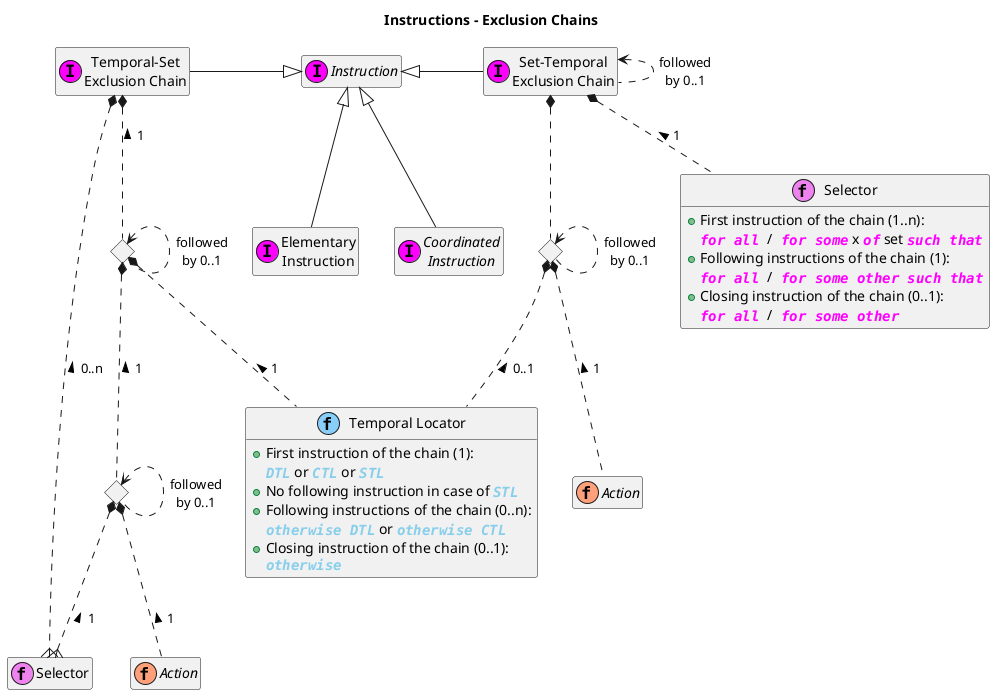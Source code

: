 @startuml
'header FORM-L Meta-Model
title "Instructions - Exclusion Chains"
'footer Page 22
hide empty members

abstract class Instruction  << (I, Magenta) >>
class "Elementary\nInstruction" as eInstruction  << (I, Magenta) >>
class "Temporal-Set\nExclusion Chain" as TSChain  << (I, Magenta) >>
class "Set-Temporal\nExclusion Chain" as STChain  << (I, Magenta) >>
abstract class "Coordinated\nInstruction" as Coordination  << (I, Magenta) >>

Instruction <|-- eInstruction
Instruction <|-- Coordination
Instruction <|-left- TSChain
Instruction <|-right- STChain

' Temporal-Set Exclusion Chain
diamond Tsa
class "Temporal Locator" as When << (f, LightSkyBlue) >>
diamond SA
abstract class "Action" as WhatTS  << (f, LightSalmon) >>
class "Selector" as WhoTS << (f, Violet) >>
class "Selector" as WhoST << (f, Violet) >>

TSChain *..{ WhoTS : < 0..n
TSChain *.. Tsa : < 1
Tsa *.. When : < 1
Tsa *.. SA : < 1 
Tsa <.. Tsa : followed\nby 0..1
SA *..{ WhoTS : < 1
SA *.. WhatTS : < 1
SA <.. SA : followed\nby 0..1

' Set-Temporal Exclusion Chain
'class "Selector" as WhoST << (f, Violet) >>
diamond TA
class "Temporal Locator" as When << (f, LightSkyBlue) >>
abstract class "Action" as WhatST  << (f, LightSalmon) >>

STChain *.. WhoST : < 1
STChain *.. TA
STChain <.. STChain : followed\nby 0..1
TA *.. When : < 0..1
TA *.. WhatST : < 1
TA <.. TA : followed\nby 0..1

class When {
  +First instruction of the chain (1): 
  {method}<font:monospaced><i><b><color: SkyBlue>DTL</color></b></i></font> or <font:monospaced><i><b><color: SkyBlue>CTL</color></b></i></font> or <font:monospaced><i><b><color: SkyBlue>STL
  +{method}No following instruction in case of <font:monospaced><i><b><color: SkyBlue>STL</color></b></i></font>
  +Following instructions of the chain (0..n): 
  {method}<font:monospaced><i><b><color: SkyBlue>otherwise DTL</color></b></i></font> or <font:monospaced><i><b><color: SkyBlue>otherwise CTL
  +Closing instruction of the chain (0..1): 
  {method}<font:monospaced><i><b><color: SkyBlue>otherwise
} 
class WhoST {
  +First instruction of the chain (1..n): 
  {method}<font:monospaced><i><b><color: Magenta>for all </color></b></i></font>/<font:monospaced><i><b><color: Magenta> for some</color></b></i></font> x <font:monospaced><i><b><color: Magenta>of</color></b></i></font> set <font:monospaced><i><b><color: Magenta>such that
  +Following instructions of the chain (1): 
  {method}<font:monospaced><i><b><color: Magenta>for all </color></b></i></font>/<font:monospaced><i><b><color: Magenta> for some other such that</color></b></i></font>
  +Closing instruction of the chain (0..1): 
  {method}<font:monospaced><i><b><color: Magenta>for all </color></b></i></font>/<font:monospaced><i><b><color: Magenta> for some other</color></b></i></font>
} 
@enduml